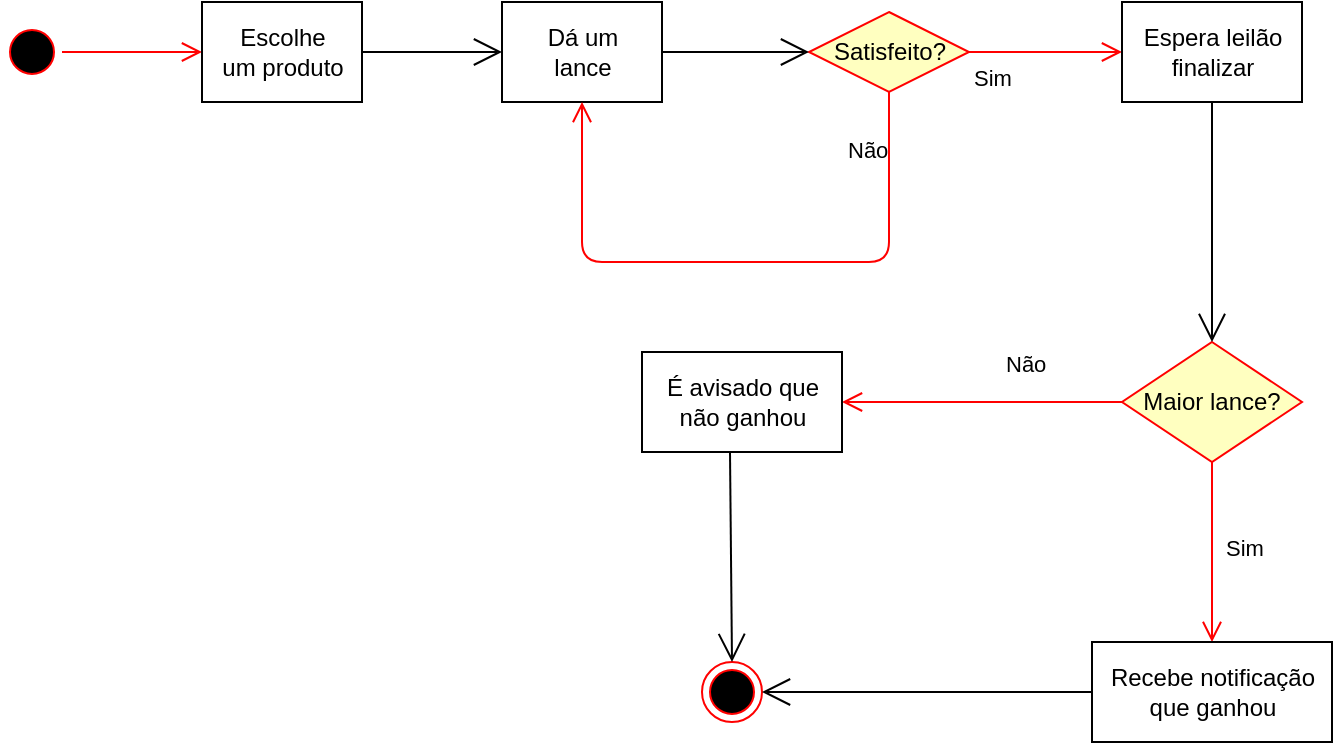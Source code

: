 <mxfile version="14.5.6" type="google"><diagram id="j-5Cqg5WqBtBbIYJIkw_" name="Page-1"><mxGraphModel dx="868" dy="482" grid="1" gridSize="10" guides="1" tooltips="1" connect="1" arrows="1" fold="1" page="1" pageScale="1" pageWidth="827" pageHeight="1169" math="0" shadow="0"><root><mxCell id="0"/><mxCell id="1" parent="0"/><mxCell id="2eymptYRWAoMAOB_FKbi-1" value="" style="ellipse;html=1;shape=startState;fillColor=#000000;strokeColor=#ff0000;" vertex="1" parent="1"><mxGeometry x="10" y="40" width="30" height="30" as="geometry"/></mxCell><mxCell id="2eymptYRWAoMAOB_FKbi-2" value="" style="edgeStyle=orthogonalEdgeStyle;html=1;verticalAlign=bottom;endArrow=open;endSize=8;strokeColor=#ff0000;entryX=0;entryY=0.5;entryDx=0;entryDy=0;" edge="1" source="2eymptYRWAoMAOB_FKbi-1" parent="1" target="2eymptYRWAoMAOB_FKbi-3"><mxGeometry relative="1" as="geometry"><mxPoint x="110" y="55" as="targetPoint"/></mxGeometry></mxCell><mxCell id="2eymptYRWAoMAOB_FKbi-3" value="Escolhe&lt;br&gt;um&amp;nbsp;produto" style="html=1;" vertex="1" parent="1"><mxGeometry x="110" y="30" width="80" height="50" as="geometry"/></mxCell><mxCell id="2eymptYRWAoMAOB_FKbi-5" value="Dá um&lt;br&gt;lance" style="html=1;" vertex="1" parent="1"><mxGeometry x="260" y="30" width="80" height="50" as="geometry"/></mxCell><mxCell id="2eymptYRWAoMAOB_FKbi-6" value="" style="endArrow=open;endFill=1;endSize=12;html=1;exitX=1;exitY=0.5;exitDx=0;exitDy=0;entryX=0;entryY=0.5;entryDx=0;entryDy=0;" edge="1" parent="1" source="2eymptYRWAoMAOB_FKbi-3" target="2eymptYRWAoMAOB_FKbi-5"><mxGeometry width="160" relative="1" as="geometry"><mxPoint x="330" y="240" as="sourcePoint"/><mxPoint x="470" y="160" as="targetPoint"/></mxGeometry></mxCell><mxCell id="2eymptYRWAoMAOB_FKbi-7" value="Satisfeito?" style="rhombus;whiteSpace=wrap;html=1;fillColor=#ffffc0;strokeColor=#ff0000;" vertex="1" parent="1"><mxGeometry x="413.5" y="35" width="80" height="40" as="geometry"/></mxCell><mxCell id="2eymptYRWAoMAOB_FKbi-8" value="Não" style="edgeStyle=orthogonalEdgeStyle;html=1;align=left;verticalAlign=bottom;endArrow=open;endSize=8;strokeColor=#ff0000;" edge="1" source="2eymptYRWAoMAOB_FKbi-7" parent="1" target="2eymptYRWAoMAOB_FKbi-5"><mxGeometry x="-0.762" y="-23" relative="1" as="geometry"><mxPoint x="430" y="290" as="targetPoint"/><Array as="points"><mxPoint x="454" y="160"/><mxPoint x="300" y="160"/></Array><mxPoint as="offset"/></mxGeometry></mxCell><mxCell id="2eymptYRWAoMAOB_FKbi-9" value="Sim" style="edgeStyle=orthogonalEdgeStyle;html=1;align=left;verticalAlign=top;endArrow=open;endSize=8;strokeColor=#ff0000;entryX=0;entryY=0.5;entryDx=0;entryDy=0;" edge="1" source="2eymptYRWAoMAOB_FKbi-7" parent="1" target="2eymptYRWAoMAOB_FKbi-10"><mxGeometry x="-1" relative="1" as="geometry"><mxPoint x="360" y="290" as="targetPoint"/></mxGeometry></mxCell><mxCell id="2eymptYRWAoMAOB_FKbi-10" value="Espera leilão&lt;br&gt;finalizar" style="html=1;" vertex="1" parent="1"><mxGeometry x="570" y="30" width="90" height="50" as="geometry"/></mxCell><mxCell id="2eymptYRWAoMAOB_FKbi-11" value="" style="endArrow=open;endFill=1;endSize=12;html=1;entryX=0;entryY=0.5;entryDx=0;entryDy=0;exitX=1;exitY=0.5;exitDx=0;exitDy=0;" edge="1" parent="1" source="2eymptYRWAoMAOB_FKbi-5" target="2eymptYRWAoMAOB_FKbi-7"><mxGeometry width="160" relative="1" as="geometry"><mxPoint x="330" y="240" as="sourcePoint"/><mxPoint x="490" y="240" as="targetPoint"/></mxGeometry></mxCell><mxCell id="2eymptYRWAoMAOB_FKbi-12" value="Maior lance?" style="rhombus;whiteSpace=wrap;html=1;fillColor=#ffffc0;strokeColor=#ff0000;" vertex="1" parent="1"><mxGeometry x="570" y="200" width="90" height="60" as="geometry"/></mxCell><mxCell id="2eymptYRWAoMAOB_FKbi-13" value="Não" style="edgeStyle=orthogonalEdgeStyle;html=1;align=left;verticalAlign=bottom;endArrow=open;endSize=8;strokeColor=#ff0000;entryX=1;entryY=0.5;entryDx=0;entryDy=0;" edge="1" source="2eymptYRWAoMAOB_FKbi-12" parent="1" target="2eymptYRWAoMAOB_FKbi-15"><mxGeometry x="-0.143" y="-10" relative="1" as="geometry"><mxPoint x="470" y="230" as="targetPoint"/><mxPoint as="offset"/></mxGeometry></mxCell><mxCell id="2eymptYRWAoMAOB_FKbi-14" value="Sim" style="edgeStyle=orthogonalEdgeStyle;html=1;align=left;verticalAlign=top;endArrow=open;endSize=8;strokeColor=#ff0000;entryX=0.5;entryY=0;entryDx=0;entryDy=0;" edge="1" source="2eymptYRWAoMAOB_FKbi-12" parent="1" target="2eymptYRWAoMAOB_FKbi-17"><mxGeometry x="-0.333" y="5" relative="1" as="geometry"><mxPoint x="617" y="341" as="targetPoint"/><mxPoint as="offset"/></mxGeometry></mxCell><mxCell id="2eymptYRWAoMAOB_FKbi-15" value="É avisado que&lt;br&gt;não ganhou" style="html=1;" vertex="1" parent="1"><mxGeometry x="330" y="205" width="100" height="50" as="geometry"/></mxCell><mxCell id="2eymptYRWAoMAOB_FKbi-16" value="" style="endArrow=open;endFill=1;endSize=12;html=1;entryX=0.5;entryY=0;entryDx=0;entryDy=0;exitX=0.5;exitY=1;exitDx=0;exitDy=0;" edge="1" parent="1" source="2eymptYRWAoMAOB_FKbi-10" target="2eymptYRWAoMAOB_FKbi-12"><mxGeometry width="160" relative="1" as="geometry"><mxPoint x="330" y="130" as="sourcePoint"/><mxPoint x="490" y="130" as="targetPoint"/></mxGeometry></mxCell><mxCell id="2eymptYRWAoMAOB_FKbi-17" value="Recebe notificação&lt;br&gt;que ganhou" style="html=1;" vertex="1" parent="1"><mxGeometry x="555" y="350" width="120" height="50" as="geometry"/></mxCell><mxCell id="2eymptYRWAoMAOB_FKbi-19" value="" style="ellipse;html=1;shape=endState;fillColor=#000000;strokeColor=#ff0000;" vertex="1" parent="1"><mxGeometry x="360" y="360" width="30" height="30" as="geometry"/></mxCell><mxCell id="2eymptYRWAoMAOB_FKbi-20" value="" style="endArrow=open;endFill=1;endSize=12;html=1;entryX=0.5;entryY=0;entryDx=0;entryDy=0;exitX=0.44;exitY=1;exitDx=0;exitDy=0;exitPerimeter=0;" edge="1" parent="1" source="2eymptYRWAoMAOB_FKbi-15" target="2eymptYRWAoMAOB_FKbi-19"><mxGeometry width="160" relative="1" as="geometry"><mxPoint x="330" y="240" as="sourcePoint"/><mxPoint x="490" y="240" as="targetPoint"/></mxGeometry></mxCell><mxCell id="2eymptYRWAoMAOB_FKbi-21" value="" style="endArrow=open;endFill=1;endSize=12;html=1;exitX=0;exitY=0.5;exitDx=0;exitDy=0;entryX=1;entryY=0.5;entryDx=0;entryDy=0;" edge="1" parent="1" source="2eymptYRWAoMAOB_FKbi-17" target="2eymptYRWAoMAOB_FKbi-19"><mxGeometry width="160" relative="1" as="geometry"><mxPoint x="330" y="240" as="sourcePoint"/><mxPoint x="490" y="240" as="targetPoint"/></mxGeometry></mxCell></root></mxGraphModel></diagram></mxfile>